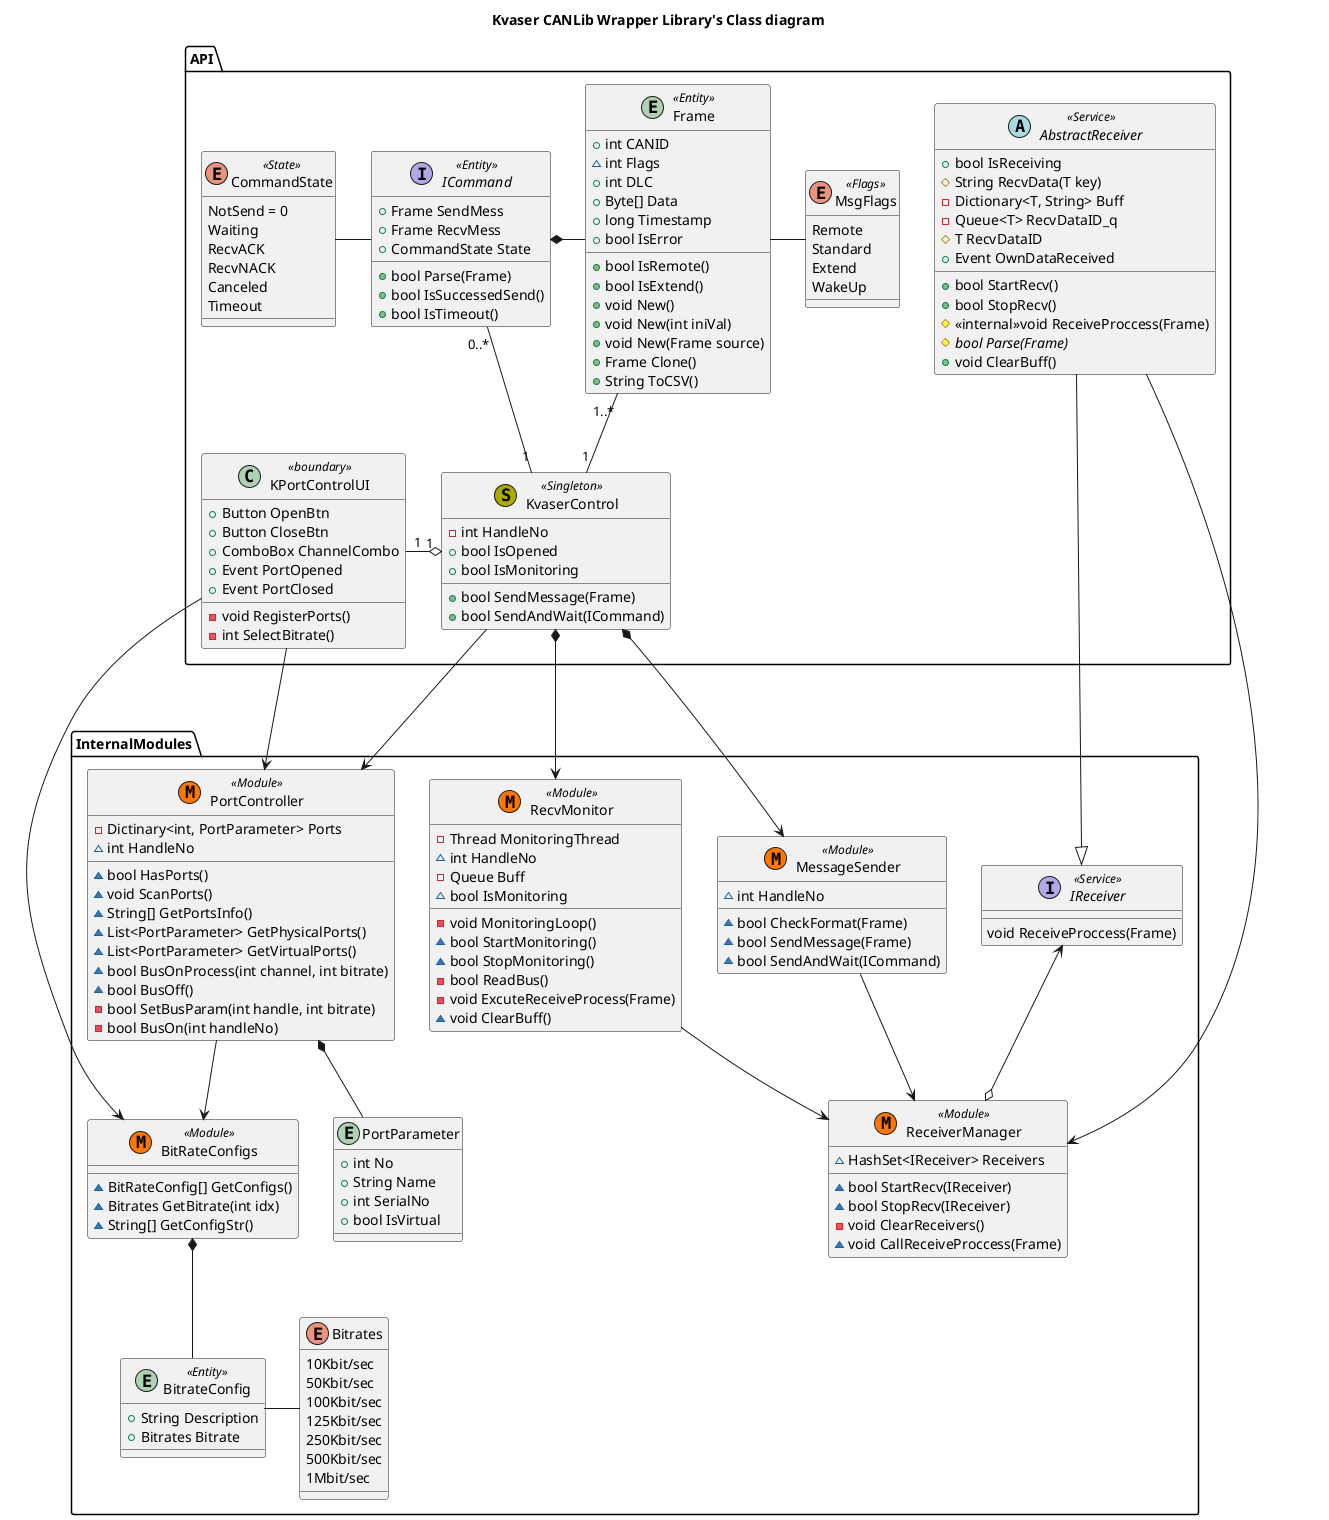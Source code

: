 @startuml

title "Kvaser CANLib Wrapper Library's Class diagram"

package API{

    class KPortControlUI<<boundary>>{
        +Button OpenBtn
        +Button CloseBtn
        +ComboBox ChannelCombo
        -void RegisterPorts()
        -int SelectBitrate()
        +Event PortOpened
        +Event PortClosed
    }

    class KvaserControl<< (S, #AAAA00) Singleton>>{
        -int HandleNo
        +bool IsOpened
        +bool IsMonitoring
        
        +bool SendMessage(Frame)
        +bool SendAndWait(ICommand)
    }

    entity Frame<<Entity>>{
        +int CANID
        ~int Flags
        +int DLC
        +Byte[] Data
        +long Timestamp
        +bool IsError
        +bool IsRemote()
        +bool IsExtend()
        +void New()
        +void New(int iniVal)
        +void New(Frame source)
        +Frame Clone()
        +String ToCSV()
    }

    enum MsgFlags<<Flags>>{
        Remote
        Standard
        Extend
        WakeUp
    }

    abstract AbstractReceiver<<Service>>{
        +bool IsReceiving
        #{field}String RecvData(T key)
        -Dictionary<T, String> Buff
        -Queue<T> RecvDataID_q
        #T RecvDataID
        +Event OwnDataReceived
        +bool StartRecv()
        +bool StopRecv()
        #<<internal>>void ReceiveProccess(Frame)
        #{abstract}bool Parse(Frame)
        +void ClearBuff()
    }


    Interface ICommand<<Entity>>{
        +Frame SendMess
        +Frame RecvMess
        +CommandState State
        +bool Parse(Frame)
        +bool IsSuccessedSend()
        +bool IsTimeout()
    }

    Enum CommandState<<State>>{
        NotSend = 0
        Waiting
        RecvACK
        RecvNACK
        Canceled
        Timeout
    }

    KPortControlUI "1" -l-o "1" KvaserControl

    KvaserControl "1" -u- "0..*" ICommand
    KvaserControl "1" -l "1..*" Frame

    CommandState - ICommand
    Frame -* ICommand 
    Frame - MsgFlags 
}

package InternalModules{
    class BitRateConfigs<< (M, #FF7700) Module>>{
        ~BitRateConfig[] GetConfigs()
        ~Bitrates GetBitrate(int idx)
        ~String[] GetConfigStr()
    }

    entity BitrateConfig<<Entity>>{
        +String Description
        +Bitrates Bitrate
    }

    enum Bitrates{
        10Kbit/sec
        50Kbit/sec
        100Kbit/sec
        125Kbit/sec
        250Kbit/sec
        500Kbit/sec
        1Mbit/sec
    }

    class PortController<< (M, #FF7700) Module>>{
        -{field} Dictinary<int, PortParameter> Ports
        ~int HandleNo
        ~bool HasPorts()
        ~void ScanPorts()
        ~String[] GetPortsInfo()
        ~List<PortParameter> GetPhysicalPorts()
        ~List<PortParameter> GetVirtualPorts()
        ~bool BusOnProcess(int channel, int bitrate)
        ~bool BusOff()
        -bool SetBusParam(int handle, int bitrate)
        -bool BusOn(int handleNo)
    }

    entity PortParameter{
        +int No
        +String Name
        +int SerialNo
        +bool IsVirtual
    }

    class RecvMonitor<< (M, #FF7700) Module>>{
        -Thread MonitoringThread
        ~int HandleNo
        -Queue Buff
        ~bool IsMonitoring
        -void MonitoringLoop()
        ~bool StartMonitoring()
        ~bool StopMonitoring()
        -bool ReadBus()
        -void ExcuteReceiveProcess(Frame)
        ~void ClearBuff()
    }

    class ReceiverManager<< (M, #FF7700) Module>>{
        ~HashSet<IReceiver> Receivers
        ~bool StartRecv(IReceiver)
        ~bool StopRecv(IReceiver)
        -void ClearReceivers()
        ~void CallReceiveProccess(Frame)
    }

        Interface IReceiver<<Service>>{
        void ReceiveProccess(Frame)
    }

    class MessageSender<< (M, #FF7700) Module>>{
        ~int HandleNo
        ~bool CheckFormat(Frame)
        ~bool SendMessage(Frame)
        ~bool SendAndWait(ICommand)
    }

    RecvMonitor --> ReceiverManager
    MessageSender --> ReceiverManager
    
    PortController *-- PortParameter
    PortController --> BitRateConfigs

    BitRateConfigs *-- BitrateConfig
    BitrateConfig - Bitrates

}


KPortControlUI ---> PortController
KPortControlUI ----> BitRateConfigs

KvaserControl ---> PortController
KvaserControl *---> RecvMonitor
KvaserControl *---> MessageSender

AbstractReceiver --|> IReceiver
IReceiver <--o ReceiverManager

AbstractReceiver ---> ReceiverManager

@enduml